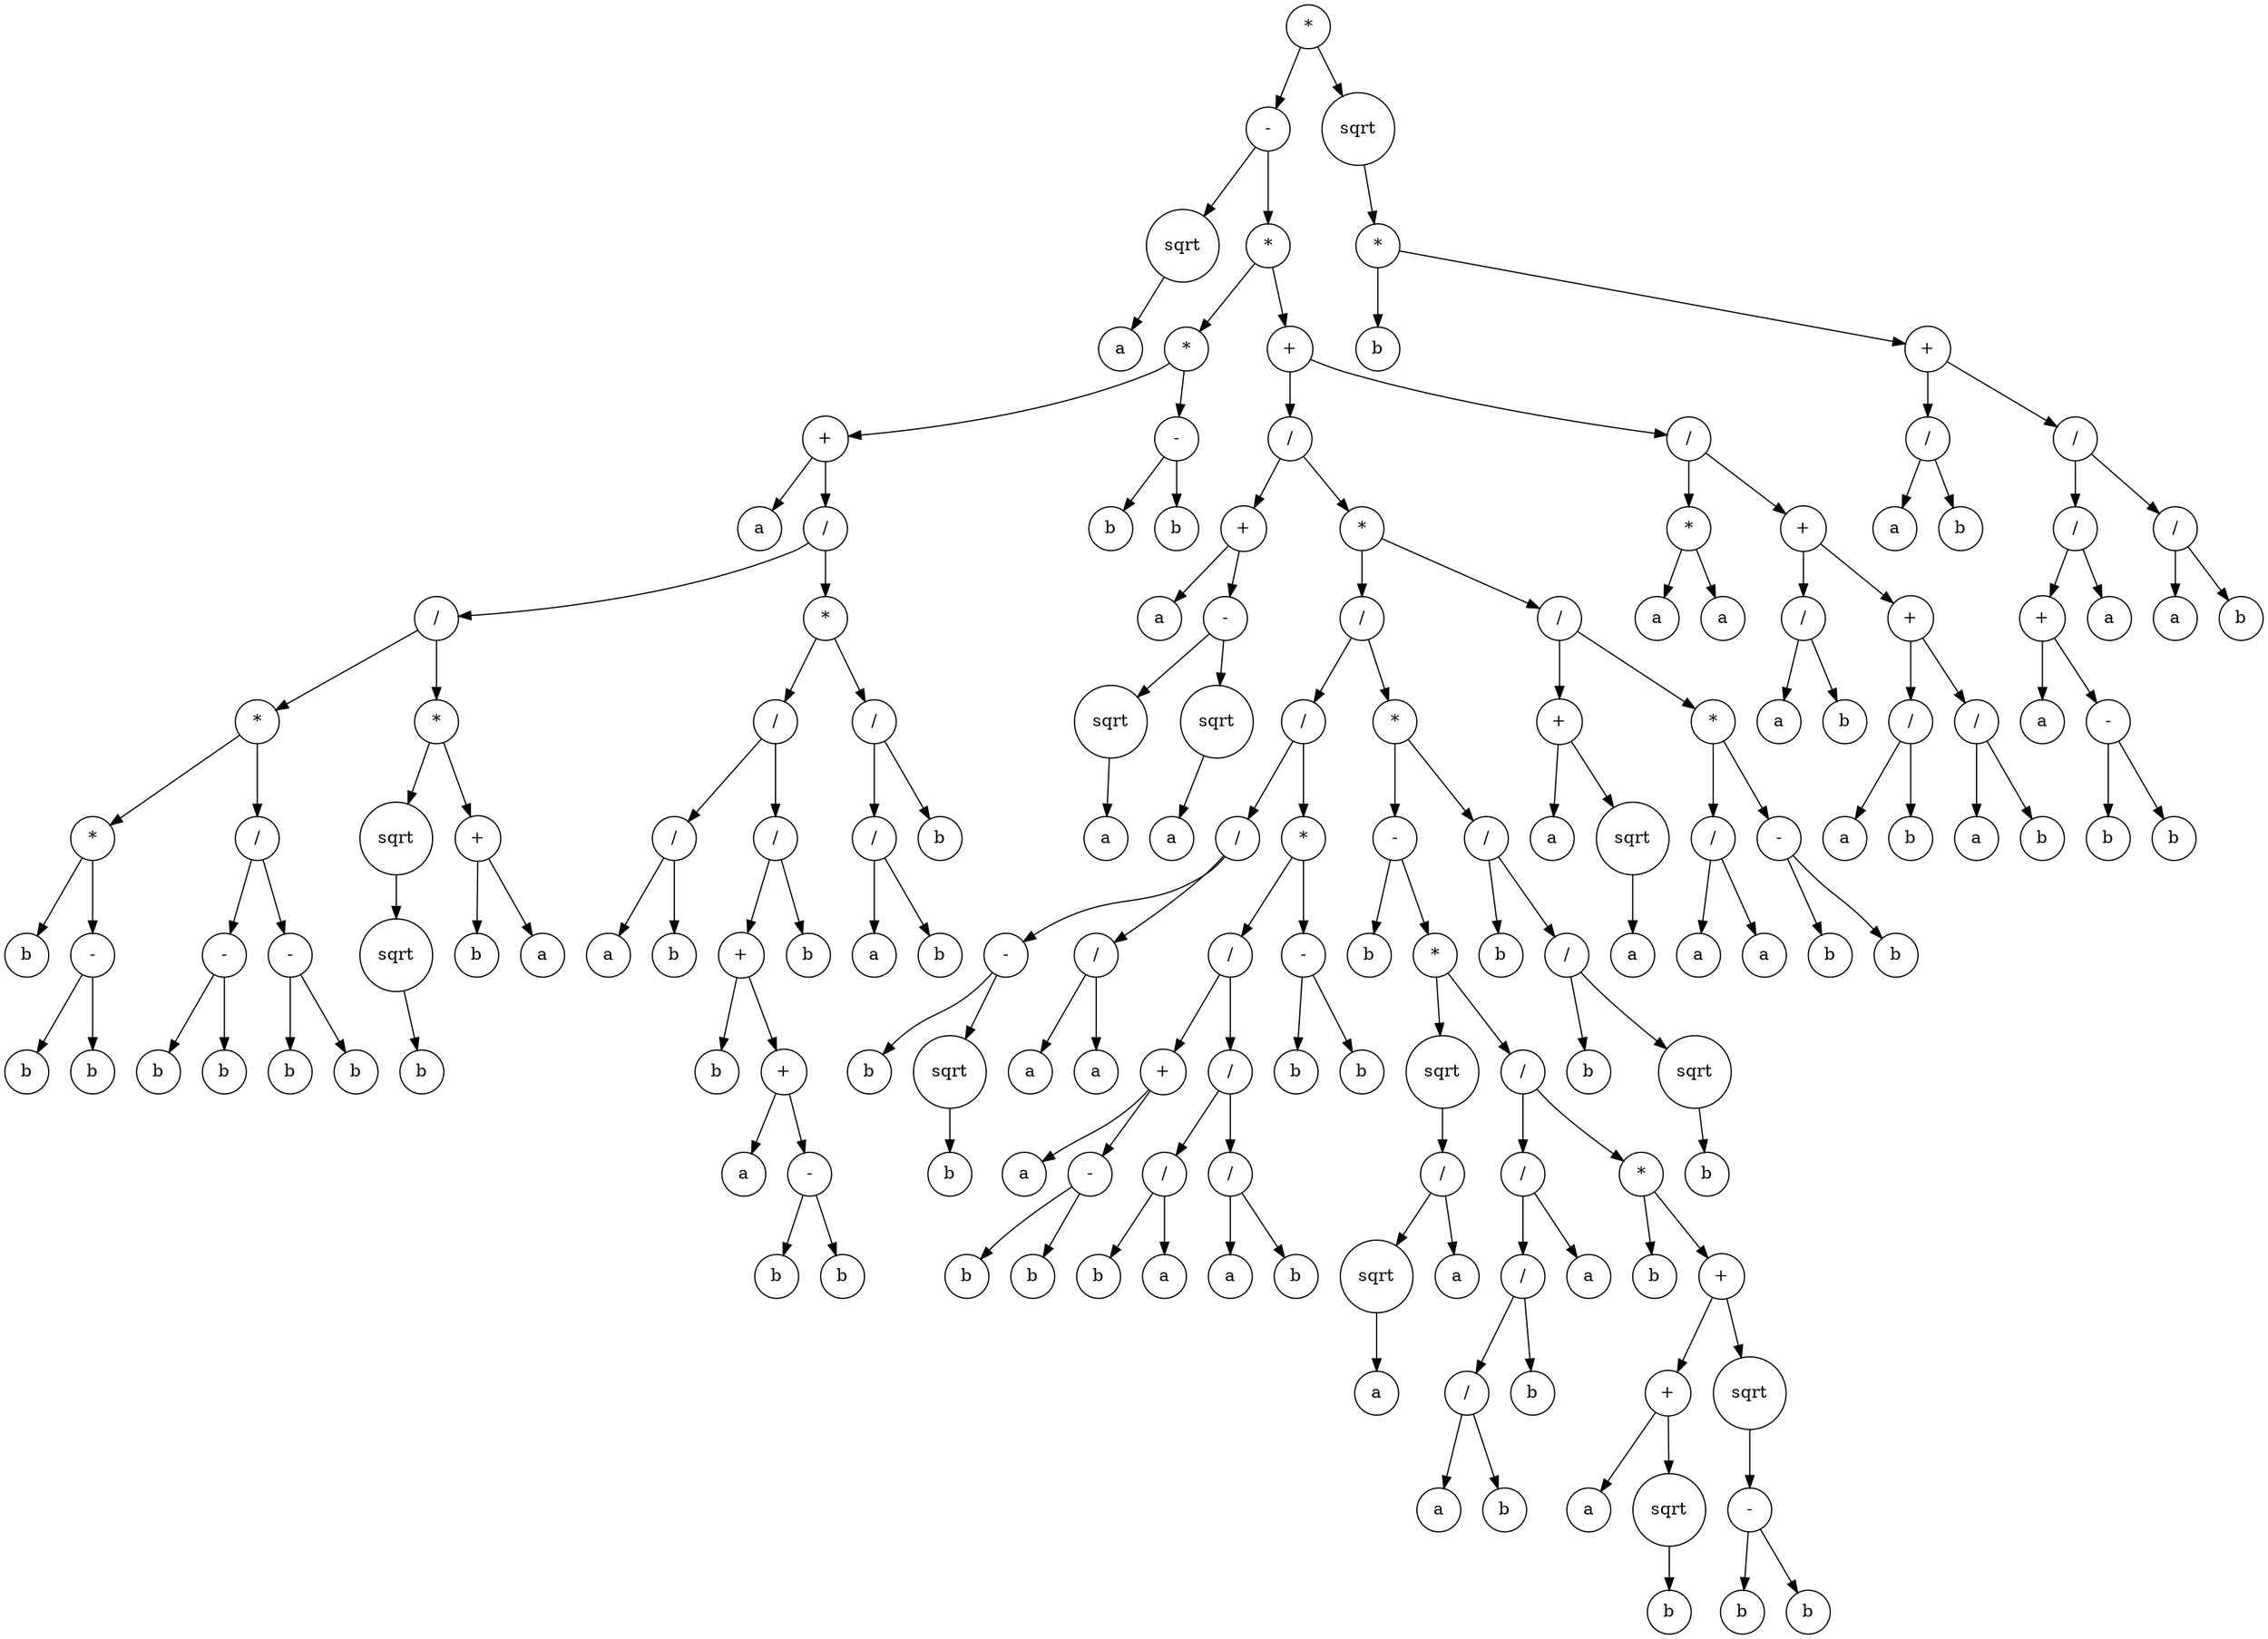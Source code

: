 digraph g {
graph [ordering=out];
node [shape=circle];
n[label = "*"];
n0[label = "-"];
n00[label = "sqrt"];
n000[label = "a"];
n00 -> n000;
n0 -> n00;
n01[label = "*"];
n010[label = "*"];
n0100[label = "+"];
n01000[label = "a"];
n0100 -> n01000;
n01001[label = "/"];
n010010[label = "/"];
n0100100[label = "*"];
n01001000[label = "*"];
n010010000[label = "b"];
n01001000 -> n010010000;
n010010001[label = "-"];
n0100100010[label = "b"];
n010010001 -> n0100100010;
n0100100011[label = "b"];
n010010001 -> n0100100011;
n01001000 -> n010010001;
n0100100 -> n01001000;
n01001001[label = "/"];
n010010010[label = "-"];
n0100100100[label = "b"];
n010010010 -> n0100100100;
n0100100101[label = "b"];
n010010010 -> n0100100101;
n01001001 -> n010010010;
n010010011[label = "-"];
n0100100110[label = "b"];
n010010011 -> n0100100110;
n0100100111[label = "b"];
n010010011 -> n0100100111;
n01001001 -> n010010011;
n0100100 -> n01001001;
n010010 -> n0100100;
n0100101[label = "*"];
n01001010[label = "sqrt"];
n010010100[label = "sqrt"];
n0100101000[label = "b"];
n010010100 -> n0100101000;
n01001010 -> n010010100;
n0100101 -> n01001010;
n01001011[label = "+"];
n010010110[label = "b"];
n01001011 -> n010010110;
n010010111[label = "a"];
n01001011 -> n010010111;
n0100101 -> n01001011;
n010010 -> n0100101;
n01001 -> n010010;
n010011[label = "*"];
n0100110[label = "/"];
n01001100[label = "/"];
n010011000[label = "a"];
n01001100 -> n010011000;
n010011001[label = "b"];
n01001100 -> n010011001;
n0100110 -> n01001100;
n01001101[label = "/"];
n010011010[label = "+"];
n0100110100[label = "b"];
n010011010 -> n0100110100;
n0100110101[label = "+"];
n01001101010[label = "a"];
n0100110101 -> n01001101010;
n01001101011[label = "-"];
n010011010110[label = "b"];
n01001101011 -> n010011010110;
n010011010111[label = "b"];
n01001101011 -> n010011010111;
n0100110101 -> n01001101011;
n010011010 -> n0100110101;
n01001101 -> n010011010;
n010011011[label = "b"];
n01001101 -> n010011011;
n0100110 -> n01001101;
n010011 -> n0100110;
n0100111[label = "/"];
n01001110[label = "/"];
n010011100[label = "a"];
n01001110 -> n010011100;
n010011101[label = "b"];
n01001110 -> n010011101;
n0100111 -> n01001110;
n01001111[label = "b"];
n0100111 -> n01001111;
n010011 -> n0100111;
n01001 -> n010011;
n0100 -> n01001;
n010 -> n0100;
n0101[label = "-"];
n01010[label = "b"];
n0101 -> n01010;
n01011[label = "b"];
n0101 -> n01011;
n010 -> n0101;
n01 -> n010;
n011[label = "+"];
n0110[label = "/"];
n01100[label = "+"];
n011000[label = "a"];
n01100 -> n011000;
n011001[label = "-"];
n0110010[label = "sqrt"];
n01100100[label = "a"];
n0110010 -> n01100100;
n011001 -> n0110010;
n0110011[label = "sqrt"];
n01100110[label = "a"];
n0110011 -> n01100110;
n011001 -> n0110011;
n01100 -> n011001;
n0110 -> n01100;
n01101[label = "*"];
n011010[label = "/"];
n0110100[label = "/"];
n01101000[label = "/"];
n011010000[label = "-"];
n0110100000[label = "b"];
n011010000 -> n0110100000;
n0110100001[label = "sqrt"];
n01101000010[label = "b"];
n0110100001 -> n01101000010;
n011010000 -> n0110100001;
n01101000 -> n011010000;
n011010001[label = "/"];
n0110100010[label = "a"];
n011010001 -> n0110100010;
n0110100011[label = "a"];
n011010001 -> n0110100011;
n01101000 -> n011010001;
n0110100 -> n01101000;
n01101001[label = "*"];
n011010010[label = "/"];
n0110100100[label = "+"];
n01101001000[label = "a"];
n0110100100 -> n01101001000;
n01101001001[label = "-"];
n011010010010[label = "b"];
n01101001001 -> n011010010010;
n011010010011[label = "b"];
n01101001001 -> n011010010011;
n0110100100 -> n01101001001;
n011010010 -> n0110100100;
n0110100101[label = "/"];
n01101001010[label = "/"];
n011010010100[label = "b"];
n01101001010 -> n011010010100;
n011010010101[label = "a"];
n01101001010 -> n011010010101;
n0110100101 -> n01101001010;
n01101001011[label = "/"];
n011010010110[label = "a"];
n01101001011 -> n011010010110;
n011010010111[label = "b"];
n01101001011 -> n011010010111;
n0110100101 -> n01101001011;
n011010010 -> n0110100101;
n01101001 -> n011010010;
n011010011[label = "-"];
n0110100110[label = "b"];
n011010011 -> n0110100110;
n0110100111[label = "b"];
n011010011 -> n0110100111;
n01101001 -> n011010011;
n0110100 -> n01101001;
n011010 -> n0110100;
n0110101[label = "*"];
n01101010[label = "-"];
n011010100[label = "b"];
n01101010 -> n011010100;
n011010101[label = "*"];
n0110101010[label = "sqrt"];
n01101010100[label = "/"];
n011010101000[label = "sqrt"];
n0110101010000[label = "a"];
n011010101000 -> n0110101010000;
n01101010100 -> n011010101000;
n011010101001[label = "a"];
n01101010100 -> n011010101001;
n0110101010 -> n01101010100;
n011010101 -> n0110101010;
n0110101011[label = "/"];
n01101010110[label = "/"];
n011010101100[label = "/"];
n0110101011000[label = "/"];
n01101010110000[label = "a"];
n0110101011000 -> n01101010110000;
n01101010110001[label = "b"];
n0110101011000 -> n01101010110001;
n011010101100 -> n0110101011000;
n0110101011001[label = "b"];
n011010101100 -> n0110101011001;
n01101010110 -> n011010101100;
n011010101101[label = "a"];
n01101010110 -> n011010101101;
n0110101011 -> n01101010110;
n01101010111[label = "*"];
n011010101110[label = "b"];
n01101010111 -> n011010101110;
n011010101111[label = "+"];
n0110101011110[label = "+"];
n01101010111100[label = "a"];
n0110101011110 -> n01101010111100;
n01101010111101[label = "sqrt"];
n011010101111010[label = "b"];
n01101010111101 -> n011010101111010;
n0110101011110 -> n01101010111101;
n011010101111 -> n0110101011110;
n0110101011111[label = "sqrt"];
n01101010111110[label = "-"];
n011010101111100[label = "b"];
n01101010111110 -> n011010101111100;
n011010101111101[label = "b"];
n01101010111110 -> n011010101111101;
n0110101011111 -> n01101010111110;
n011010101111 -> n0110101011111;
n01101010111 -> n011010101111;
n0110101011 -> n01101010111;
n011010101 -> n0110101011;
n01101010 -> n011010101;
n0110101 -> n01101010;
n01101011[label = "/"];
n011010110[label = "b"];
n01101011 -> n011010110;
n011010111[label = "/"];
n0110101110[label = "b"];
n011010111 -> n0110101110;
n0110101111[label = "sqrt"];
n01101011110[label = "b"];
n0110101111 -> n01101011110;
n011010111 -> n0110101111;
n01101011 -> n011010111;
n0110101 -> n01101011;
n011010 -> n0110101;
n01101 -> n011010;
n011011[label = "/"];
n0110110[label = "+"];
n01101100[label = "a"];
n0110110 -> n01101100;
n01101101[label = "sqrt"];
n011011010[label = "a"];
n01101101 -> n011011010;
n0110110 -> n01101101;
n011011 -> n0110110;
n0110111[label = "*"];
n01101110[label = "/"];
n011011100[label = "a"];
n01101110 -> n011011100;
n011011101[label = "a"];
n01101110 -> n011011101;
n0110111 -> n01101110;
n01101111[label = "-"];
n011011110[label = "b"];
n01101111 -> n011011110;
n011011111[label = "b"];
n01101111 -> n011011111;
n0110111 -> n01101111;
n011011 -> n0110111;
n01101 -> n011011;
n0110 -> n01101;
n011 -> n0110;
n0111[label = "/"];
n01110[label = "*"];
n011100[label = "a"];
n01110 -> n011100;
n011101[label = "a"];
n01110 -> n011101;
n0111 -> n01110;
n01111[label = "+"];
n011110[label = "/"];
n0111100[label = "a"];
n011110 -> n0111100;
n0111101[label = "b"];
n011110 -> n0111101;
n01111 -> n011110;
n011111[label = "+"];
n0111110[label = "/"];
n01111100[label = "a"];
n0111110 -> n01111100;
n01111101[label = "b"];
n0111110 -> n01111101;
n011111 -> n0111110;
n0111111[label = "/"];
n01111110[label = "a"];
n0111111 -> n01111110;
n01111111[label = "b"];
n0111111 -> n01111111;
n011111 -> n0111111;
n01111 -> n011111;
n0111 -> n01111;
n011 -> n0111;
n01 -> n011;
n0 -> n01;
n -> n0;
n1[label = "sqrt"];
n10[label = "*"];
n100[label = "b"];
n10 -> n100;
n101[label = "+"];
n1010[label = "/"];
n10100[label = "a"];
n1010 -> n10100;
n10101[label = "b"];
n1010 -> n10101;
n101 -> n1010;
n1011[label = "/"];
n10110[label = "/"];
n101100[label = "+"];
n1011000[label = "a"];
n101100 -> n1011000;
n1011001[label = "-"];
n10110010[label = "b"];
n1011001 -> n10110010;
n10110011[label = "b"];
n1011001 -> n10110011;
n101100 -> n1011001;
n10110 -> n101100;
n101101[label = "a"];
n10110 -> n101101;
n1011 -> n10110;
n10111[label = "/"];
n101110[label = "a"];
n10111 -> n101110;
n101111[label = "b"];
n10111 -> n101111;
n1011 -> n10111;
n101 -> n1011;
n10 -> n101;
n1 -> n10;
n -> n1;
}

